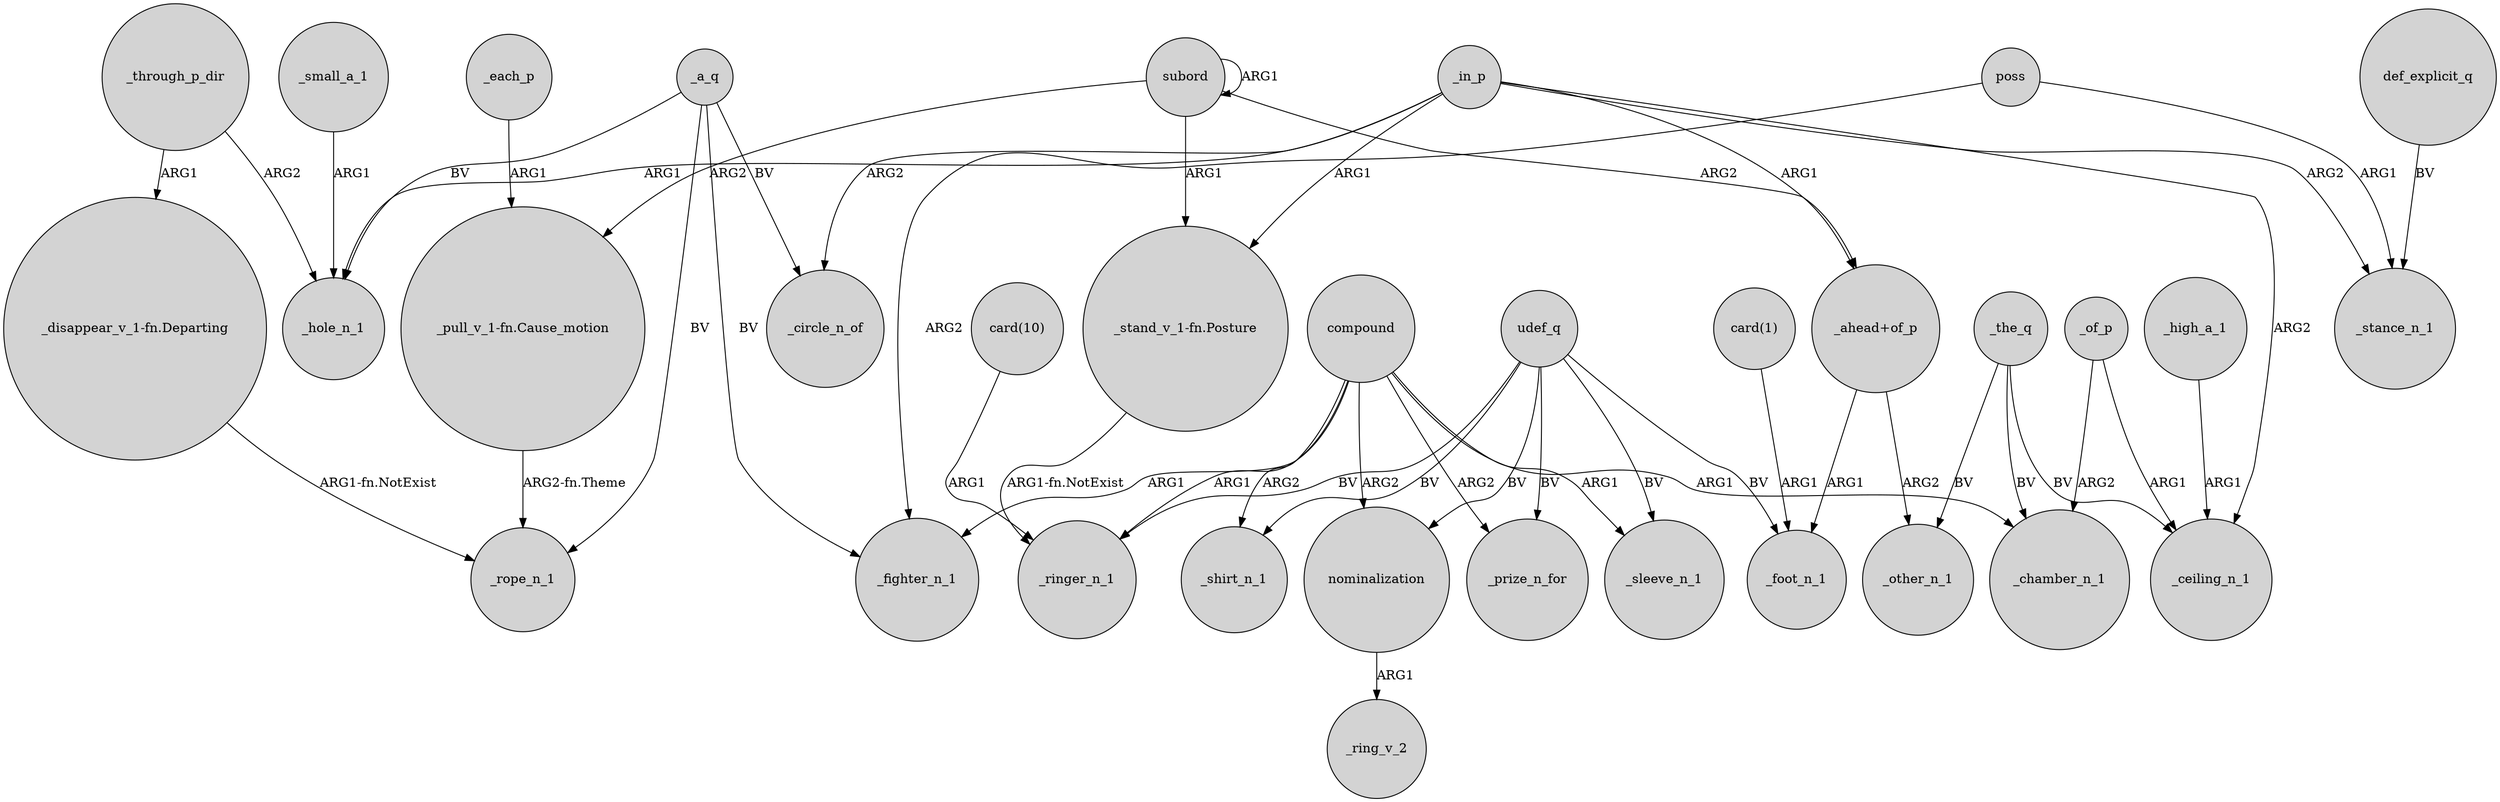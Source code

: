 digraph {
	node [shape=circle style=filled]
	_a_q -> _fighter_n_1 [label=BV]
	_in_p -> "_stand_v_1-fn.Posture" [label=ARG1]
	_of_p -> _chamber_n_1 [label=ARG2]
	_in_p -> _stance_n_1 [label=ARG2]
	"_pull_v_1-fn.Cause_motion" -> _rope_n_1 [label="ARG2-fn.Theme"]
	compound -> _ringer_n_1 [label=ARG1]
	"_ahead+of_p" -> _foot_n_1 [label=ARG1]
	_in_p -> _ceiling_n_1 [label=ARG2]
	subord -> "_ahead+of_p" [label=ARG2]
	_of_p -> _ceiling_n_1 [label=ARG1]
	_high_a_1 -> _ceiling_n_1 [label=ARG1]
	compound -> _fighter_n_1 [label=ARG1]
	poss -> _fighter_n_1 [label=ARG2]
	subord -> subord [label=ARG1]
	_small_a_1 -> _hole_n_1 [label=ARG1]
	compound -> nominalization [label=ARG2]
	udef_q -> _shirt_n_1 [label=BV]
	"_stand_v_1-fn.Posture" -> _ringer_n_1 [label="ARG1-fn.NotExist"]
	"card(1)" -> _foot_n_1 [label=ARG1]
	_in_p -> "_ahead+of_p" [label=ARG1]
	subord -> "_pull_v_1-fn.Cause_motion" [label=ARG2]
	_through_p_dir -> "_disappear_v_1-fn.Departing" [label=ARG1]
	compound -> _chamber_n_1 [label=ARG1]
	_the_q -> _chamber_n_1 [label=BV]
	def_explicit_q -> _stance_n_1 [label=BV]
	"_ahead+of_p" -> _other_n_1 [label=ARG2]
	poss -> _stance_n_1 [label=ARG1]
	udef_q -> _foot_n_1 [label=BV]
	_in_p -> _hole_n_1 [label=ARG1]
	_the_q -> _other_n_1 [label=BV]
	_a_q -> _rope_n_1 [label=BV]
	_a_q -> _circle_n_of [label=BV]
	udef_q -> nominalization [label=BV]
	_in_p -> _circle_n_of [label=ARG2]
	compound -> _prize_n_for [label=ARG2]
	compound -> _sleeve_n_1 [label=ARG1]
	compound -> _shirt_n_1 [label=ARG2]
	_a_q -> _hole_n_1 [label=BV]
	"_disappear_v_1-fn.Departing" -> _rope_n_1 [label="ARG1-fn.NotExist"]
	_through_p_dir -> _hole_n_1 [label=ARG2]
	"card(10)" -> _ringer_n_1 [label=ARG1]
	udef_q -> _sleeve_n_1 [label=BV]
	_the_q -> _ceiling_n_1 [label=BV]
	udef_q -> _ringer_n_1 [label=BV]
	udef_q -> _prize_n_for [label=BV]
	_each_p -> "_pull_v_1-fn.Cause_motion" [label=ARG1]
	subord -> "_stand_v_1-fn.Posture" [label=ARG1]
	nominalization -> _ring_v_2 [label=ARG1]
}
